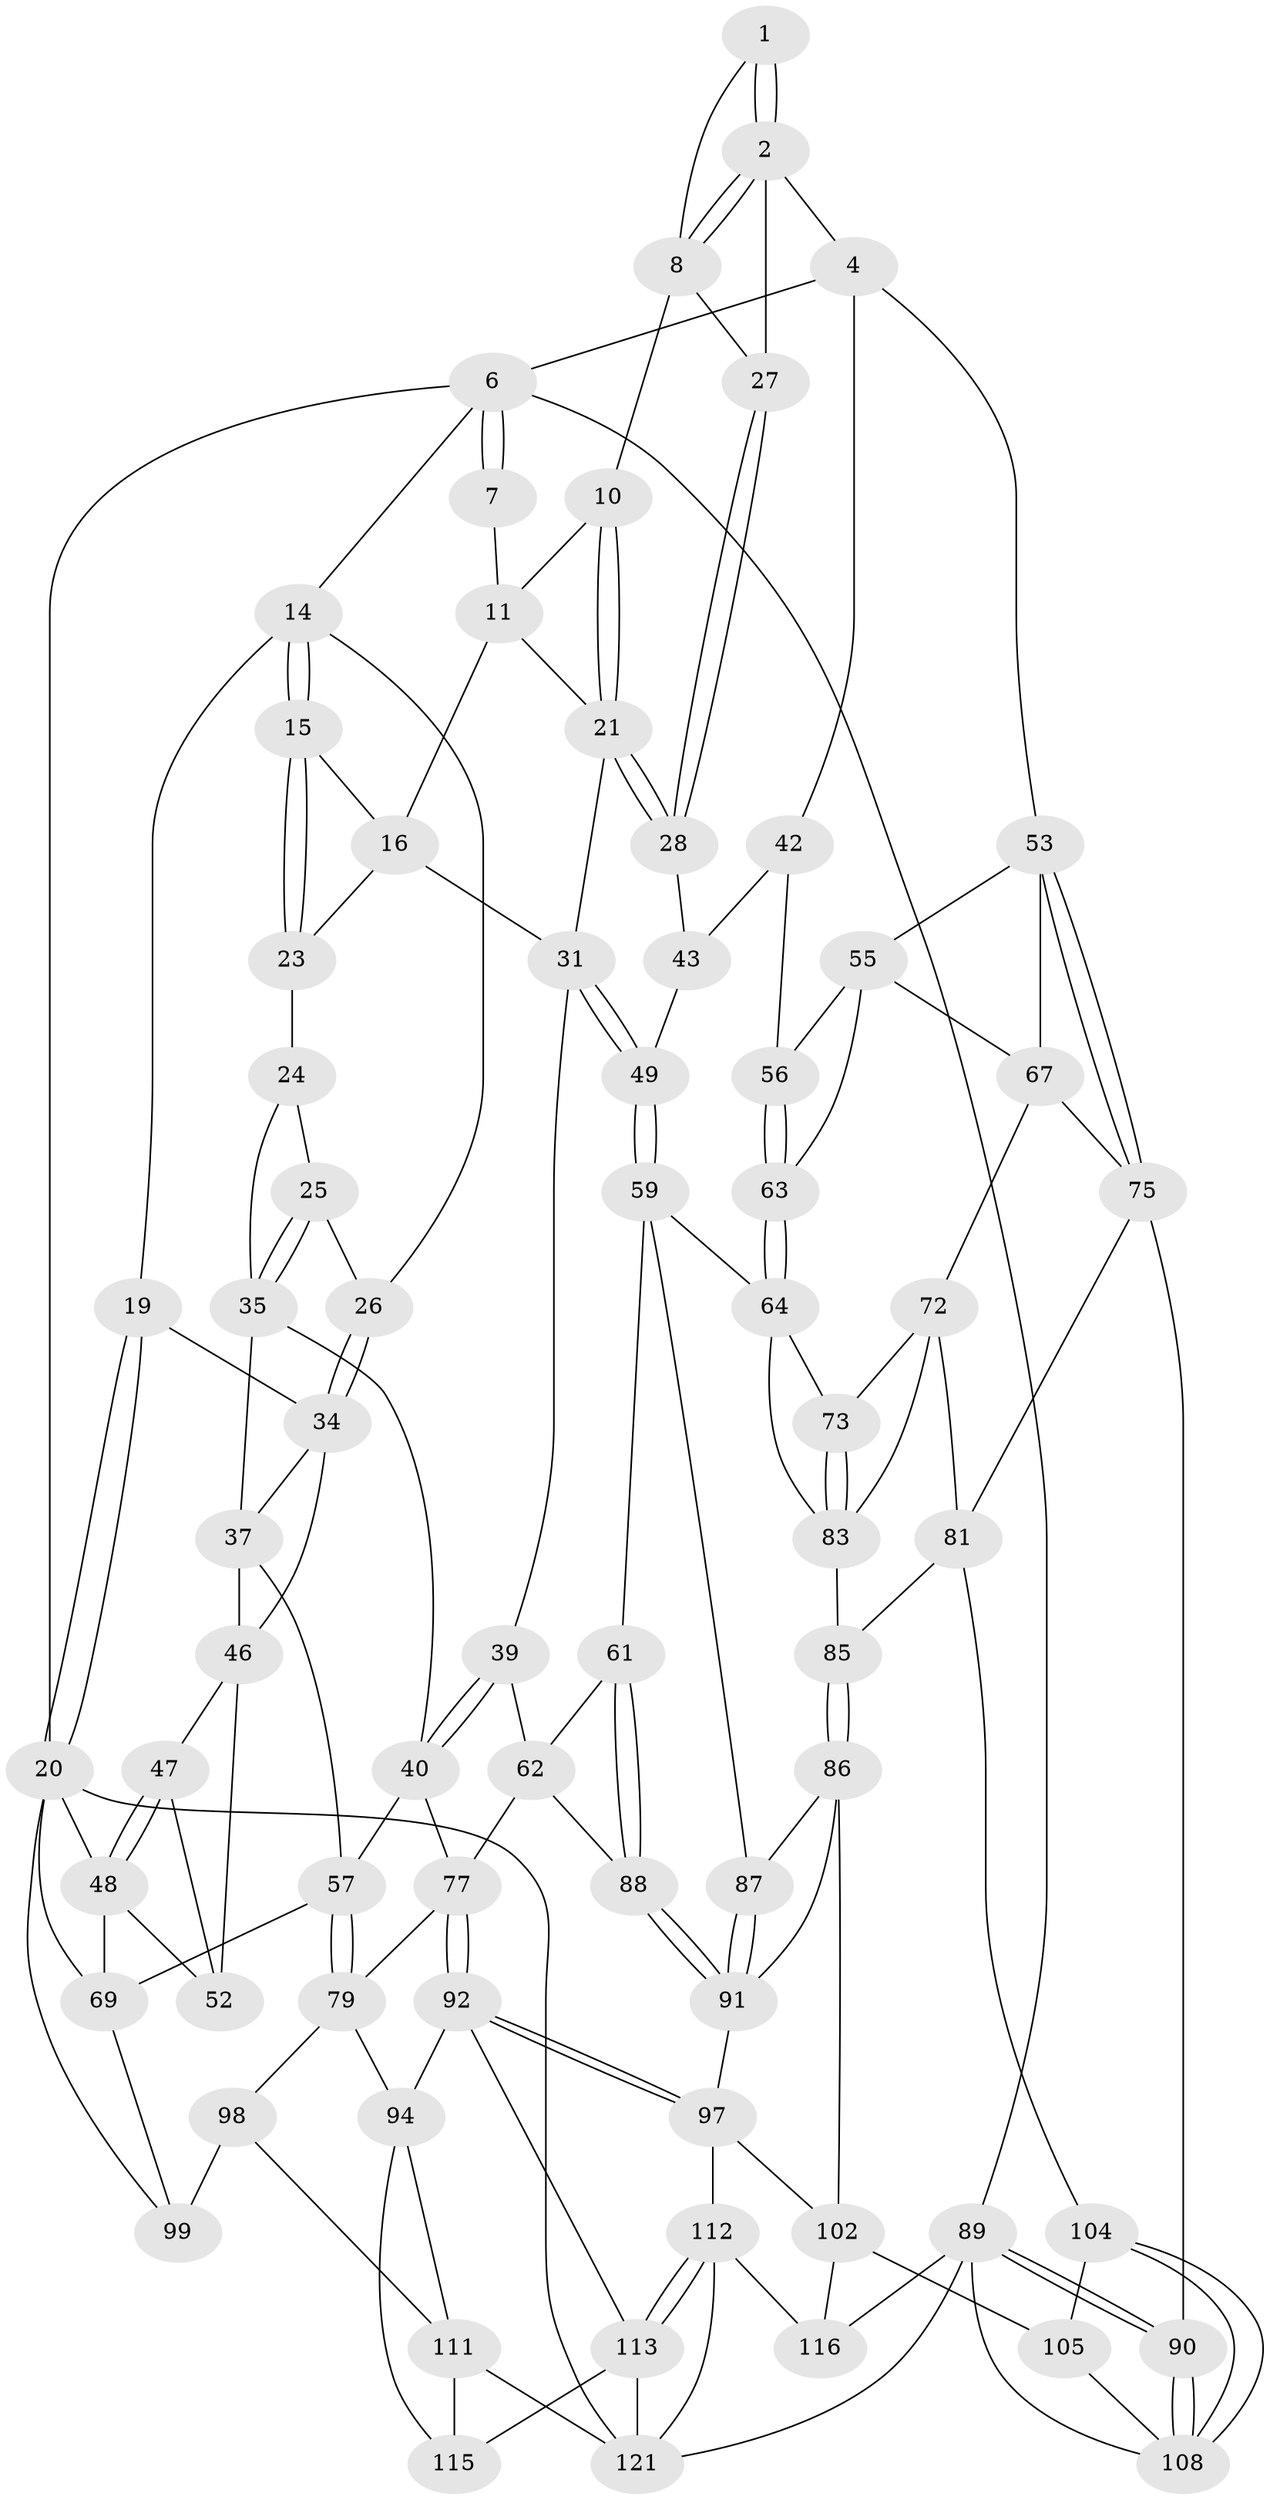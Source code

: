// original degree distribution, {3: 0.03278688524590164, 6: 0.23770491803278687, 5: 0.4918032786885246, 4: 0.23770491803278687}
// Generated by graph-tools (version 1.1) at 2025/42/03/06/25 10:42:29]
// undirected, 73 vertices, 162 edges
graph export_dot {
graph [start="1"]
  node [color=gray90,style=filled];
  1 [pos="+0.8781911449676791+0"];
  2 [pos="+1+0.17108250736069083",super="+3"];
  4 [pos="+1+0.21482191296245667",super="+5"];
  6 [pos="+1+0",super="+13"];
  7 [pos="+0.8154929221340104+0",super="+12"];
  8 [pos="+0.8894624551773999+0.048798046011252476",super="+9"];
  10 [pos="+0.757410793555038+0.07132855144997159"];
  11 [pos="+0.733827554566419+0",super="+17"];
  14 [pos="+0.2855294086056595+0",super="+18"];
  15 [pos="+0.5477442418883524+0.11272856038430286"];
  16 [pos="+0.565327653591173+0.11299634424615768",super="+29"];
  19 [pos="+0+0.1737281874152123"];
  20 [pos="+0+0.2011519588000512",super="+70"];
  21 [pos="+0.7084195259940462+0.2642991946965129",super="+22"];
  23 [pos="+0.5158145334701469+0.1426828251016619",super="+30"];
  24 [pos="+0.47461225174119837+0.15906571144171439",super="+33"];
  25 [pos="+0.33056571871944496+0.12894877422397807"];
  26 [pos="+0.26915995513181273+0.033273362311066944"];
  27 [pos="+0.8972211004506976+0.16885623257604893"];
  28 [pos="+0.7523092100967824+0.2596090433824356"];
  31 [pos="+0.6890725670048051+0.2996699735824515",super="+32"];
  34 [pos="+0.16189503705464947+0.1754217014694642",super="+38"];
  35 [pos="+0.36995062966637127+0.2958503735591629",super="+36"];
  37 [pos="+0.23417803854560645+0.31945088276251216",super="+50"];
  39 [pos="+0.5586113814316104+0.4362964090921525"];
  40 [pos="+0.4926539156665574+0.4526819916387848",super="+41"];
  42 [pos="+0.9091997523828325+0.30576774532178075",super="+44"];
  43 [pos="+0.8452052577600553+0.2946047398592349",super="+45"];
  46 [pos="+0.10572685435137347+0.32721681919533446",super="+51"];
  47 [pos="+0.012714170400484098+0.31260057753119747"];
  48 [pos="+0+0.21835402104176832",super="+68"];
  49 [pos="+0.7804583835775087+0.4234111885025722"];
  52 [pos="+0.05843928706007525+0.4577222751676092"];
  53 [pos="+1+0.31203096625226096",super="+54"];
  55 [pos="+0.9203492011959411+0.423689031096309",super="+66"];
  56 [pos="+0.9002001941694625+0.4176222705149839"];
  57 [pos="+0.23176362621066296+0.5502677474392207",super="+58"];
  59 [pos="+0.7756737271076282+0.513771732201255",super="+60"];
  61 [pos="+0.7162985107223765+0.5458712744313775"];
  62 [pos="+0.5852145872918812+0.46872122512109465",super="+76"];
  63 [pos="+0.8719041285880218+0.5045675835737815"];
  64 [pos="+0.8477033990206201+0.5292774874388199",super="+65"];
  67 [pos="+0.9530000700439711+0.5255565312808714",super="+71"];
  69 [pos="+0+0.578382255661044",super="+74"];
  72 [pos="+0.9483379057622201+0.5432341590668398",super="+82"];
  73 [pos="+0.9376084189261348+0.5549170601833263"];
  75 [pos="+1+0.5514641852677002",super="+80"];
  77 [pos="+0.4875052418249731+0.6102604428016917",super="+78"];
  79 [pos="+0.29935785608203747+0.6243332185993687",super="+95"];
  81 [pos="+1+0.6446946858318051",super="+101"];
  83 [pos="+0.9322127092976743+0.6031592962360594",super="+84"];
  85 [pos="+0.8697832514653949+0.6798831253041814"];
  86 [pos="+0.7807902264215595+0.6761553253279124",super="+100"];
  87 [pos="+0.7607064057168547+0.6561039283984824"];
  88 [pos="+0.6341681048068719+0.6430809644673993"];
  89 [pos="+1+1",super="+119"];
  90 [pos="+1+0.9188649849302346"];
  91 [pos="+0.6340928824845883+0.667269918907292",super="+96"];
  92 [pos="+0.5023063787974992+0.7498779021422405",super="+93"];
  94 [pos="+0.3347807645651456+0.7426342984690331",super="+110"];
  97 [pos="+0.5749492932567862+0.7466733200067274",super="+103"];
  98 [pos="+0.1356937498398165+0.7547532689074579",super="+109"];
  99 [pos="+0.09912026973715778+0.6974263047117064",super="+107"];
  102 [pos="+0.7308100905509012+0.8208962097283822",super="+106"];
  104 [pos="+0.8941255889156938+0.7846853687296051"];
  105 [pos="+0.8699445604359497+0.8137814799309518"];
  108 [pos="+1+0.8475185584262017",super="+118"];
  111 [pos="+0.20010663835037526+0.8723082045444683",super="+120"];
  112 [pos="+0.5993062973584834+0.9553141275700119",super="+117"];
  113 [pos="+0.4923719601677143+0.7791681511326146",super="+114"];
  115 [pos="+0.4077687593042878+0.9093099105442484"];
  116 [pos="+0.6819073407592398+1"];
  121 [pos="+0.6092895908722415+1",super="+122"];
  1 -- 2;
  1 -- 2;
  1 -- 8;
  2 -- 8;
  2 -- 8;
  2 -- 27;
  2 -- 4;
  4 -- 42;
  4 -- 53;
  4 -- 6;
  6 -- 7 [weight=2];
  6 -- 7;
  6 -- 89;
  6 -- 20;
  6 -- 14;
  7 -- 11;
  8 -- 10;
  8 -- 27;
  10 -- 11;
  10 -- 21;
  10 -- 21;
  11 -- 16;
  11 -- 21;
  14 -- 15;
  14 -- 15;
  14 -- 26;
  14 -- 19;
  15 -- 16;
  15 -- 23;
  15 -- 23;
  16 -- 31;
  16 -- 23;
  19 -- 20;
  19 -- 20;
  19 -- 34;
  20 -- 48;
  20 -- 99;
  20 -- 69;
  20 -- 121;
  21 -- 28;
  21 -- 28;
  21 -- 31;
  23 -- 24 [weight=2];
  24 -- 25;
  24 -- 35;
  25 -- 26;
  25 -- 35;
  25 -- 35;
  26 -- 34;
  26 -- 34;
  27 -- 28;
  27 -- 28;
  28 -- 43;
  31 -- 49;
  31 -- 49;
  31 -- 39;
  34 -- 37;
  34 -- 46;
  35 -- 37;
  35 -- 40;
  37 -- 57;
  37 -- 46;
  39 -- 40;
  39 -- 40;
  39 -- 62;
  40 -- 57;
  40 -- 77;
  42 -- 56;
  42 -- 43;
  43 -- 49;
  46 -- 47;
  46 -- 52;
  47 -- 48;
  47 -- 48;
  47 -- 52;
  48 -- 52;
  48 -- 69;
  49 -- 59;
  49 -- 59;
  53 -- 75;
  53 -- 75;
  53 -- 67;
  53 -- 55;
  55 -- 56;
  55 -- 67;
  55 -- 63;
  56 -- 63;
  56 -- 63;
  57 -- 79;
  57 -- 79;
  57 -- 69;
  59 -- 61;
  59 -- 87;
  59 -- 64;
  61 -- 62;
  61 -- 88;
  61 -- 88;
  62 -- 88;
  62 -- 77;
  63 -- 64;
  63 -- 64;
  64 -- 73;
  64 -- 83;
  67 -- 72;
  67 -- 75;
  69 -- 99;
  72 -- 73;
  72 -- 81;
  72 -- 83;
  73 -- 83;
  73 -- 83;
  75 -- 81;
  75 -- 90;
  77 -- 92;
  77 -- 92;
  77 -- 79;
  79 -- 98;
  79 -- 94;
  81 -- 104;
  81 -- 85;
  83 -- 85;
  85 -- 86;
  85 -- 86;
  86 -- 87;
  86 -- 102;
  86 -- 91;
  87 -- 91;
  87 -- 91;
  88 -- 91;
  88 -- 91;
  89 -- 90;
  89 -- 90;
  89 -- 108;
  89 -- 116;
  89 -- 121;
  90 -- 108;
  90 -- 108;
  91 -- 97;
  92 -- 97;
  92 -- 97;
  92 -- 113;
  92 -- 94;
  94 -- 115;
  94 -- 111;
  97 -- 112;
  97 -- 102;
  98 -- 99 [weight=2];
  98 -- 111;
  102 -- 105;
  102 -- 116;
  104 -- 105;
  104 -- 108;
  104 -- 108;
  105 -- 108;
  111 -- 115;
  111 -- 121;
  112 -- 113;
  112 -- 113;
  112 -- 121;
  112 -- 116;
  113 -- 115;
  113 -- 121;
}
